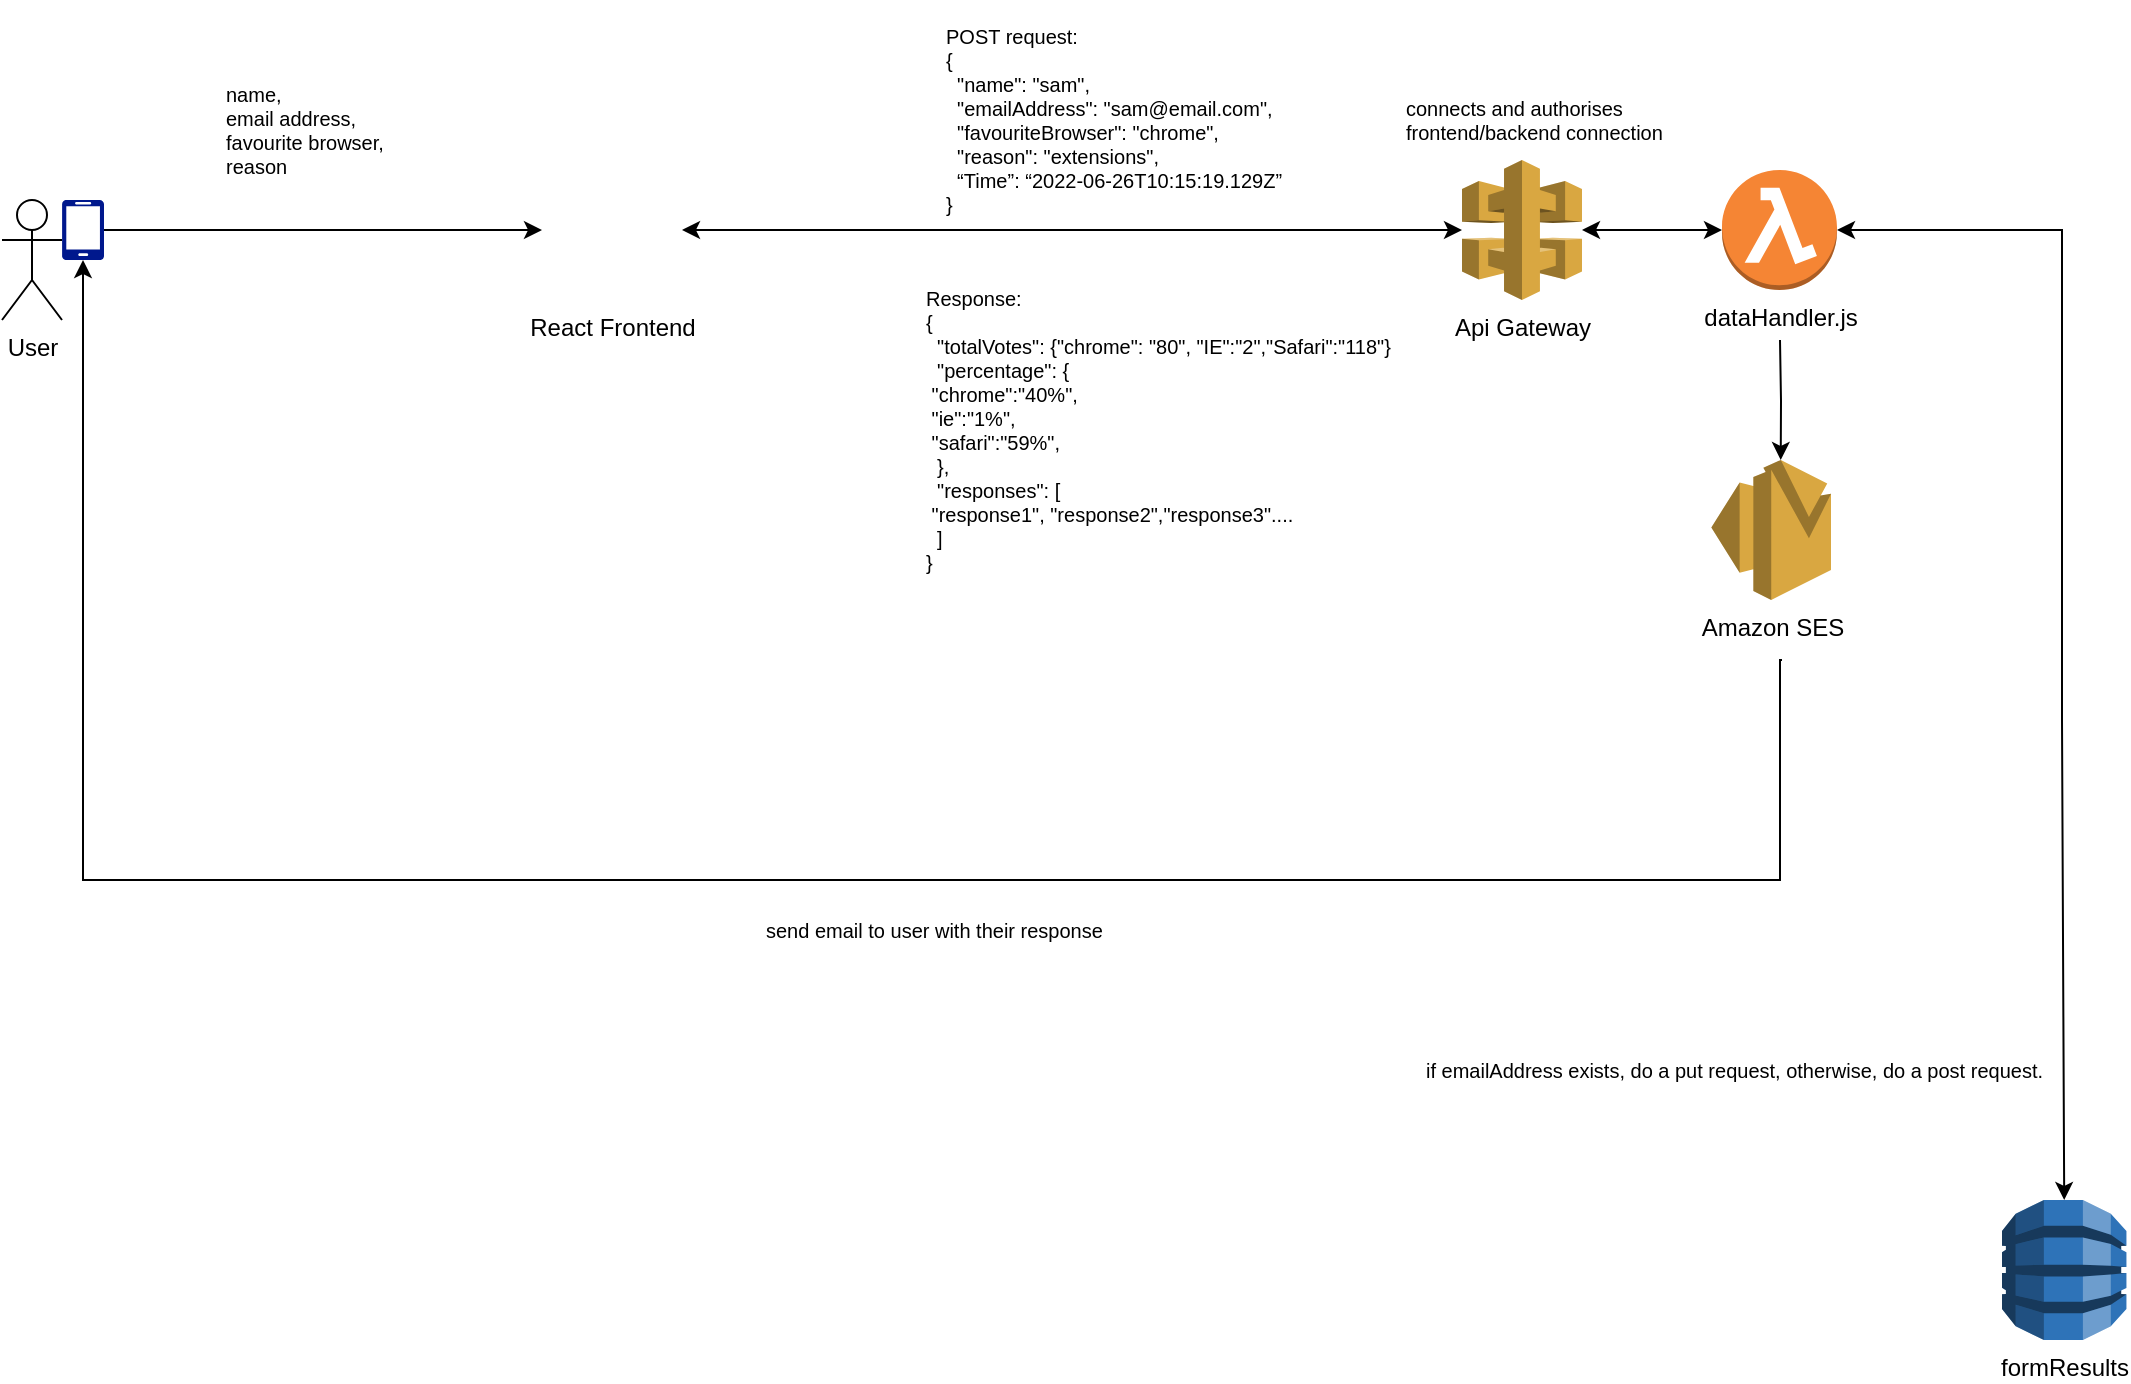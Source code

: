 <mxfile version="20.0.3" type="github">
  <diagram id="We4SG0WlznDGIVPF96I6" name="Page-1">
    <mxGraphModel dx="1217" dy="935" grid="1" gridSize="10" guides="1" tooltips="1" connect="1" arrows="1" fold="1" page="1" pageScale="1" pageWidth="1169" pageHeight="827" math="0" shadow="0">
      <root>
        <mxCell id="0" />
        <mxCell id="1" parent="0" />
        <mxCell id="2jFuDwrBtj5Vru6HDha2-1" value="React Frontend" style="shape=image;html=1;verticalAlign=top;verticalLabelPosition=bottom;labelBackgroundColor=#ffffff;imageAspect=0;aspect=fixed;image=https://cdn1.iconfinder.com/data/icons/unicons-line-vol-5/24/react-128.png" parent="1" vertex="1">
          <mxGeometry x="360" y="160" width="70" height="70" as="geometry" />
        </mxCell>
        <mxCell id="2jFuDwrBtj5Vru6HDha2-2" value="formResults" style="outlineConnect=0;dashed=0;verticalLabelPosition=bottom;verticalAlign=top;align=center;html=1;shape=mxgraph.aws3.dynamo_db;fillColor=#2E73B8;gradientColor=none;" parent="1" vertex="1">
          <mxGeometry x="1090" y="680" width="62.22" height="70" as="geometry" />
        </mxCell>
        <mxCell id="0Y6zszm3ao2ILEMnPXkU-27" style="edgeStyle=orthogonalEdgeStyle;rounded=0;orthogonalLoop=1;jettySize=auto;html=1;entryX=0.58;entryY=0;entryDx=0;entryDy=0;entryPerimeter=0;" edge="1" parent="1" target="0Y6zszm3ao2ILEMnPXkU-25">
          <mxGeometry relative="1" as="geometry">
            <mxPoint x="979" y="250" as="sourcePoint" />
          </mxGeometry>
        </mxCell>
        <mxCell id="2jFuDwrBtj5Vru6HDha2-3" value="dataHandler.js" style="outlineConnect=0;dashed=0;verticalLabelPosition=bottom;verticalAlign=top;align=center;html=1;shape=mxgraph.aws3.lambda_function;fillColor=#F58534;gradientColor=none;" parent="1" vertex="1">
          <mxGeometry x="950" y="165" width="57.5" height="60" as="geometry" />
        </mxCell>
        <mxCell id="2jFuDwrBtj5Vru6HDha2-4" value="Api Gateway" style="outlineConnect=0;dashed=0;verticalLabelPosition=bottom;verticalAlign=top;align=center;html=1;shape=mxgraph.aws3.api_gateway;fillColor=#D9A741;gradientColor=none;" parent="1" vertex="1">
          <mxGeometry x="820" y="160" width="60" height="70" as="geometry" />
        </mxCell>
        <mxCell id="2jFuDwrBtj5Vru6HDha2-7" value="User" style="shape=umlActor;verticalLabelPosition=bottom;verticalAlign=top;html=1;outlineConnect=0;" parent="1" vertex="1">
          <mxGeometry x="90" y="180" width="30" height="60" as="geometry" />
        </mxCell>
        <mxCell id="0Y6zszm3ao2ILEMnPXkU-1" style="edgeStyle=orthogonalEdgeStyle;rounded=0;orthogonalLoop=1;jettySize=auto;html=1;exitX=1;exitY=0.5;exitDx=0;exitDy=0;exitPerimeter=0;" edge="1" parent="1" source="2jFuDwrBtj5Vru6HDha2-11" target="2jFuDwrBtj5Vru6HDha2-1">
          <mxGeometry relative="1" as="geometry" />
        </mxCell>
        <mxCell id="2jFuDwrBtj5Vru6HDha2-11" value="" style="sketch=0;aspect=fixed;pointerEvents=1;shadow=0;dashed=0;html=1;strokeColor=none;labelPosition=center;verticalLabelPosition=bottom;verticalAlign=top;align=center;fillColor=#00188D;shape=mxgraph.azure.mobile" parent="1" vertex="1">
          <mxGeometry x="120" y="180" width="21" height="30" as="geometry" />
        </mxCell>
        <mxCell id="0Y6zszm3ao2ILEMnPXkU-15" style="edgeStyle=orthogonalEdgeStyle;rounded=0;orthogonalLoop=1;jettySize=auto;html=1;entryX=0.5;entryY=1;entryDx=0;entryDy=0;entryPerimeter=0;" edge="1" parent="1" target="2jFuDwrBtj5Vru6HDha2-11">
          <mxGeometry relative="1" as="geometry">
            <mxPoint x="980" y="410" as="sourcePoint" />
            <Array as="points">
              <mxPoint x="979" y="520" />
              <mxPoint x="130" y="520" />
            </Array>
          </mxGeometry>
        </mxCell>
        <mxCell id="0Y6zszm3ao2ILEMnPXkU-23" value="" style="endArrow=classic;startArrow=classic;html=1;rounded=0;exitX=1;exitY=0.5;exitDx=0;exitDy=0;" edge="1" parent="1" source="2jFuDwrBtj5Vru6HDha2-1" target="2jFuDwrBtj5Vru6HDha2-4">
          <mxGeometry width="50" height="50" relative="1" as="geometry">
            <mxPoint x="530" y="215" as="sourcePoint" />
            <mxPoint x="580" y="165" as="targetPoint" />
          </mxGeometry>
        </mxCell>
        <mxCell id="0Y6zszm3ao2ILEMnPXkU-24" value="" style="endArrow=classic;startArrow=classic;html=1;rounded=0;entryX=0;entryY=0.5;entryDx=0;entryDy=0;entryPerimeter=0;" edge="1" parent="1" source="2jFuDwrBtj5Vru6HDha2-4" target="2jFuDwrBtj5Vru6HDha2-3">
          <mxGeometry width="50" height="50" relative="1" as="geometry">
            <mxPoint x="800" y="225" as="sourcePoint" />
            <mxPoint x="850" y="175" as="targetPoint" />
          </mxGeometry>
        </mxCell>
        <mxCell id="0Y6zszm3ao2ILEMnPXkU-25" value="Amazon SES" style="outlineConnect=0;dashed=0;verticalLabelPosition=bottom;verticalAlign=top;align=center;html=1;shape=mxgraph.aws3.ses;fillColor=#D9A741;gradientColor=none;" vertex="1" parent="1">
          <mxGeometry x="944.66" y="310" width="59.84" height="70" as="geometry" />
        </mxCell>
        <mxCell id="0Y6zszm3ao2ILEMnPXkU-29" value="&lt;span id=&quot;docs-internal-guid-ea57087a-7fff-a013-2bbe-6e101f3fcb0f&quot; style=&quot;font-size: 10px;&quot;&gt;&lt;span style=&quot;font-family: Arial; background-color: transparent; font-variant-numeric: normal; font-variant-east-asian: normal; vertical-align: baseline; font-size: 10px;&quot;&gt;&lt;font style=&quot;font-size: 10px;&quot;&gt;name, &lt;br style=&quot;font-size: 10px;&quot;&gt;email address,&lt;br style=&quot;font-size: 10px;&quot;&gt;favourite browser,&lt;br style=&quot;font-size: 10px;&quot;&gt;reason&lt;/font&gt;&lt;/span&gt;&lt;/span&gt;" style="text;html=1;align=left;verticalAlign=middle;resizable=0;points=[];autosize=1;strokeColor=none;fillColor=none;spacing=2;fontSize=10;" vertex="1" parent="1">
          <mxGeometry x="200" y="110" width="100" height="70" as="geometry" />
        </mxCell>
        <mxCell id="0Y6zszm3ao2ILEMnPXkU-31" value="&lt;span id=&quot;docs-internal-guid-ea57087a-7fff-a013-2bbe-6e101f3fcb0f&quot; style=&quot;font-size: 10px;&quot;&gt;&lt;span style=&quot;font-family: Arial; background-color: transparent; font-variant-numeric: normal; font-variant-east-asian: normal; vertical-align: baseline;&quot;&gt;&lt;font style=&quot;font-size: 10px;&quot;&gt;POST request:&lt;br style=&quot;font-size: 10px;&quot;&gt;{&lt;br style=&quot;font-size: 10px;&quot;&gt;&amp;nbsp; &quot;name&quot;: &quot;sam&quot;, &lt;br style=&quot;font-size: 10px;&quot;&gt;&amp;nbsp; &quot;emailAddress&quot;: &quot;sam@email.com&quot;,&lt;br style=&quot;font-size: 10px;&quot;&gt;&amp;nbsp; &quot;favouriteBrowser&quot;: &quot;chrome&quot;,&lt;br style=&quot;font-size: 10px;&quot;&gt;&amp;nbsp; &quot;reason&quot;: &quot;extensions&quot;,&lt;br&gt;&lt;span id=&quot;docs-internal-guid-695ad22f-7fff-0c95-d033-b621049f093a&quot;&gt;&lt;span style=&quot;background-color: transparent; font-variant-numeric: normal; font-variant-east-asian: normal; vertical-align: baseline;&quot;&gt;&amp;nbsp;&amp;nbsp;“Time”: “2022-06-26T10:15:19.129Z”&lt;/span&gt;&lt;/span&gt;&lt;br style=&quot;&quot;&gt;}&lt;br style=&quot;font-size: 10px;&quot;&gt;&lt;/font&gt;&lt;/span&gt;&lt;/span&gt;" style="text;html=1;align=left;verticalAlign=middle;resizable=0;points=[];autosize=1;strokeColor=none;fillColor=none;spacing=2;fontSize=10;" vertex="1" parent="1">
          <mxGeometry x="560" y="80" width="190" height="120" as="geometry" />
        </mxCell>
        <mxCell id="0Y6zszm3ao2ILEMnPXkU-32" value="&lt;span id=&quot;docs-internal-guid-ea57087a-7fff-a013-2bbe-6e101f3fcb0f&quot; style=&quot;font-size: 10px;&quot;&gt;&lt;span style=&quot;font-family: Arial; background-color: transparent; font-variant-numeric: normal; font-variant-east-asian: normal; vertical-align: baseline; font-size: 10px;&quot;&gt;&lt;font style=&quot;font-size: 10px;&quot;&gt;Response:&lt;br style=&quot;font-size: 10px;&quot;&gt;{&lt;br style=&quot;font-size: 10px;&quot;&gt;&amp;nbsp; &quot;totalVotes&quot;: {&quot;chrome&quot;: &quot;80&quot;, &quot;IE&quot;:&quot;2&quot;,&quot;Safari&quot;:&quot;118&quot;}&lt;br&gt;&amp;nbsp; &quot;percentage&quot;: {&lt;br&gt;&lt;span style=&quot;white-space: pre;&quot;&gt;	&lt;/span&gt;&quot;chrome&quot;:&quot;40%&quot;,&lt;br&gt;&lt;span style=&quot;white-space: pre;&quot;&gt;	&lt;/span&gt;&quot;ie&quot;:&quot;1%&quot;,&lt;br&gt;&lt;span style=&quot;white-space: pre;&quot;&gt;	&lt;/span&gt;&quot;safari&quot;:&quot;59%&quot;,&lt;br&gt;&amp;nbsp; },&lt;br&gt;&amp;nbsp; &quot;responses&quot;: [&lt;br&gt;&lt;span style=&quot;white-space: pre;&quot;&gt;	&lt;/span&gt;&quot;response1&quot;, &quot;response2&quot;,&quot;response3&quot;....&lt;br&gt;&amp;nbsp; ]&lt;br style=&quot;font-size: 10px;&quot;&gt;}&lt;br style=&quot;font-size: 10px;&quot;&gt;&lt;/font&gt;&lt;/span&gt;&lt;/span&gt;" style="text;html=1;align=left;verticalAlign=middle;resizable=0;points=[];autosize=1;strokeColor=none;fillColor=none;spacing=2;fontSize=10;" vertex="1" parent="1">
          <mxGeometry x="550" y="210" width="260" height="170" as="geometry" />
        </mxCell>
        <mxCell id="0Y6zszm3ao2ILEMnPXkU-33" value="&lt;span id=&quot;docs-internal-guid-ea57087a-7fff-a013-2bbe-6e101f3fcb0f&quot; style=&quot;font-size: 10px;&quot;&gt;&lt;span style=&quot;font-family: Arial; background-color: transparent; font-variant-numeric: normal; font-variant-east-asian: normal; vertical-align: baseline; font-size: 10px;&quot;&gt;&lt;font style=&quot;font-size: 10px;&quot;&gt;if emailAddress exists, do a put request, otherwise, do a post request.&lt;br style=&quot;font-size: 10px;&quot;&gt;&lt;/font&gt;&lt;/span&gt;&lt;/span&gt;" style="text;html=1;align=left;verticalAlign=middle;resizable=0;points=[];autosize=1;strokeColor=none;fillColor=none;spacing=2;fontSize=10;" vertex="1" parent="1">
          <mxGeometry x="800" y="600" width="330" height="30" as="geometry" />
        </mxCell>
        <mxCell id="0Y6zszm3ao2ILEMnPXkU-34" value="" style="endArrow=classic;startArrow=classic;html=1;rounded=0;exitX=1;exitY=0.5;exitDx=0;exitDy=0;entryX=0.5;entryY=0;entryDx=0;entryDy=0;entryPerimeter=0;exitPerimeter=0;" edge="1" parent="1" source="2jFuDwrBtj5Vru6HDha2-3" target="2jFuDwrBtj5Vru6HDha2-2">
          <mxGeometry width="50" height="50" relative="1" as="geometry">
            <mxPoint x="680" y="590" as="sourcePoint" />
            <mxPoint x="1070" y="590" as="targetPoint" />
            <Array as="points">
              <mxPoint x="1120" y="195" />
              <mxPoint x="1120" y="440" />
            </Array>
          </mxGeometry>
        </mxCell>
        <mxCell id="0Y6zszm3ao2ILEMnPXkU-35" value="&lt;font face=&quot;Arial&quot;&gt;send email to user with their response&lt;/font&gt;" style="text;html=1;align=left;verticalAlign=middle;resizable=0;points=[];autosize=1;strokeColor=none;fillColor=none;spacing=2;fontSize=10;" vertex="1" parent="1">
          <mxGeometry x="470" y="530" width="190" height="30" as="geometry" />
        </mxCell>
        <mxCell id="0Y6zszm3ao2ILEMnPXkU-36" value="&lt;font face=&quot;Arial&quot;&gt;connects and authorises &lt;br&gt;frontend/backend connection&lt;/font&gt;" style="text;html=1;align=left;verticalAlign=middle;resizable=0;points=[];autosize=1;strokeColor=none;fillColor=none;spacing=2;fontSize=10;" vertex="1" parent="1">
          <mxGeometry x="790" y="120" width="150" height="40" as="geometry" />
        </mxCell>
      </root>
    </mxGraphModel>
  </diagram>
</mxfile>
